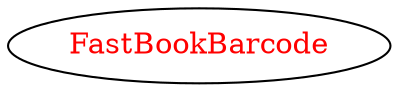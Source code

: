 digraph dependencyGraph {
 concentrate=true;
 ranksep="2.0";
 rankdir="LR"; 
 splines="ortho";
"FastBookBarcode" [fontcolor="red"];
}